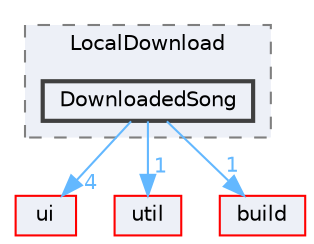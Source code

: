 digraph "DownloadedSong"
{
 // LATEX_PDF_SIZE
  bgcolor="transparent";
  edge [fontname=Helvetica,fontsize=10,labelfontname=Helvetica,labelfontsize=10];
  node [fontname=Helvetica,fontsize=10,shape=box,height=0.2,width=0.4];
  compound=true
  subgraph clusterdir_4903e9fdd90aaa64abf2216a2ba9b10e {
    graph [ bgcolor="#edf0f7", pencolor="grey50", label="LocalDownload", fontname=Helvetica,fontsize=10 style="filled,dashed", URL="dir_4903e9fdd90aaa64abf2216a2ba9b10e.html",tooltip=""]
  dir_6b8dabc03eab368d79353e5ba1ee0fe9 [label="DownloadedSong", fillcolor="#edf0f7", color="grey25", style="filled,bold", URL="dir_6b8dabc03eab368d79353e5ba1ee0fe9.html",tooltip=""];
  }
  dir_1788f8309b1a812dcb800a185471cf6c [label="ui", fillcolor="#edf0f7", color="red", style="filled", URL="dir_1788f8309b1a812dcb800a185471cf6c.html",tooltip=""];
  dir_23ec12649285f9fabf3a6b7380226c28 [label="util", fillcolor="#edf0f7", color="red", style="filled", URL="dir_23ec12649285f9fabf3a6b7380226c28.html",tooltip=""];
  dir_4fef79e7177ba769987a8da36c892c5f [label="build", fillcolor="#edf0f7", color="red", style="filled", URL="dir_4fef79e7177ba769987a8da36c892c5f.html",tooltip=""];
  dir_6b8dabc03eab368d79353e5ba1ee0fe9->dir_1788f8309b1a812dcb800a185471cf6c [headlabel="4", labeldistance=1.5 headhref="dir_000063_000351.html" href="dir_000063_000351.html" color="steelblue1" fontcolor="steelblue1"];
  dir_6b8dabc03eab368d79353e5ba1ee0fe9->dir_23ec12649285f9fabf3a6b7380226c28 [headlabel="1", labeldistance=1.5 headhref="dir_000063_000357.html" href="dir_000063_000357.html" color="steelblue1" fontcolor="steelblue1"];
  dir_6b8dabc03eab368d79353e5ba1ee0fe9->dir_4fef79e7177ba769987a8da36c892c5f [headlabel="1", labeldistance=1.5 headhref="dir_000063_000041.html" href="dir_000063_000041.html" color="steelblue1" fontcolor="steelblue1"];
}
